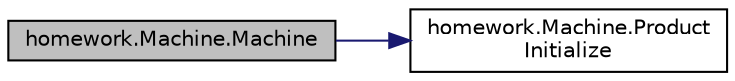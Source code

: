digraph "homework.Machine.Machine"
{
  edge [fontname="Helvetica",fontsize="10",labelfontname="Helvetica",labelfontsize="10"];
  node [fontname="Helvetica",fontsize="10",shape=record];
  rankdir="LR";
  Node1 [label="homework.Machine.Machine",height=0.2,width=0.4,color="black", fillcolor="grey75", style="filled", fontcolor="black"];
  Node1 -> Node2 [color="midnightblue",fontsize="10",style="solid",fontname="Helvetica"];
  Node2 [label="homework.Machine.Product\lInitialize",height=0.2,width=0.4,color="black", fillcolor="white", style="filled",URL="$classhomework_1_1_machine.html#aa5f532ad515e8e5050b29780c00de43b"];
}
